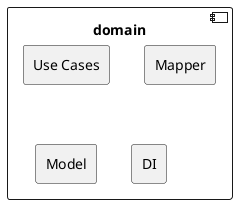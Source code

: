@startuml
'https://plantuml.com/component-diagram


component domain {
    rectangle "Use Cases"
    rectangle Mapper
    rectangle Model
    rectangle DI
}

@enduml